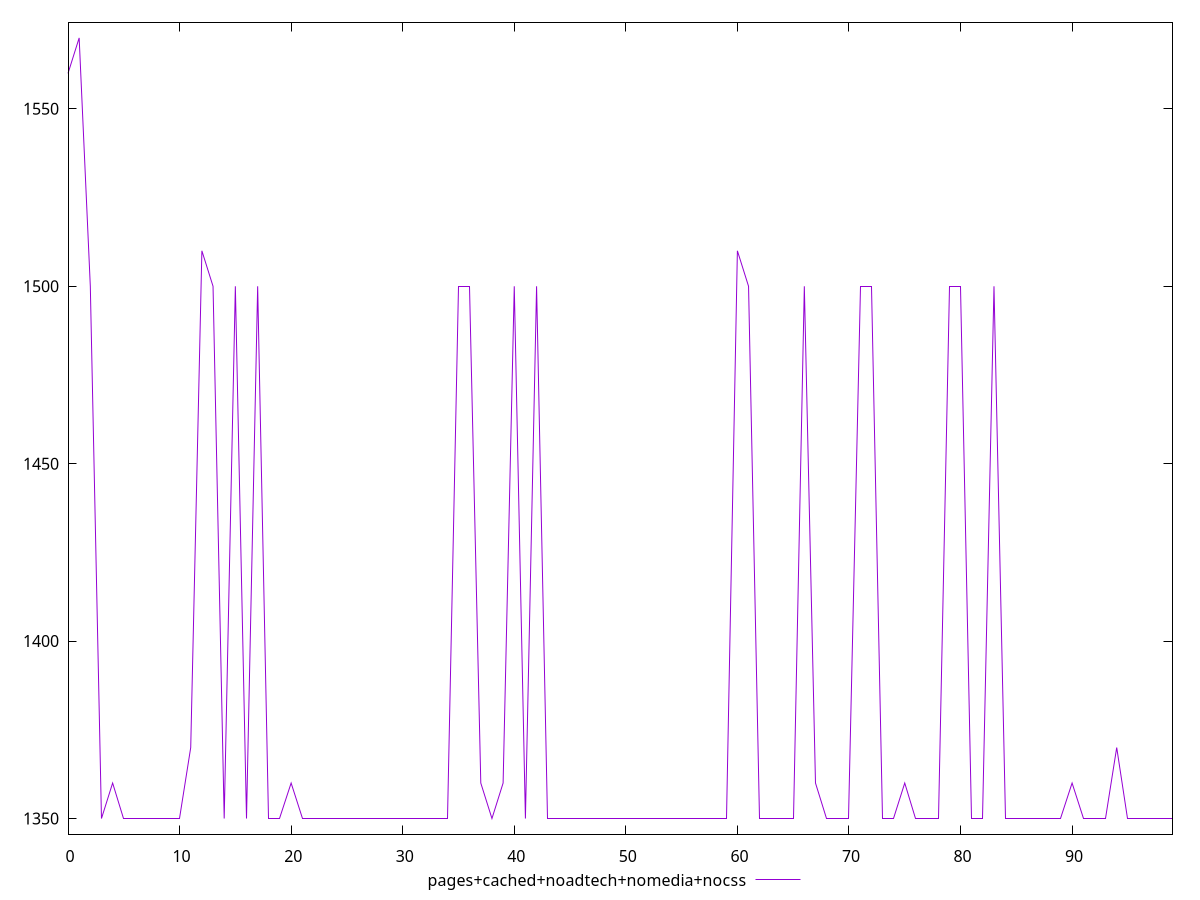 reset

$pagesCachedNoadtechNomediaNocss <<EOF
0 1560
1 1570
2 1500
3 1350
4 1360
5 1350
6 1350
7 1350
8 1350
9 1350
10 1350
11 1370
12 1510
13 1500
14 1350
15 1500
16 1350
17 1500
18 1350
19 1350
20 1360
21 1350
22 1350
23 1350
24 1350
25 1350
26 1350
27 1350
28 1350
29 1350
30 1350
31 1350
32 1350
33 1350
34 1350
35 1500
36 1500
37 1360
38 1350
39 1360
40 1500
41 1350
42 1500
43 1350
44 1350
45 1350
46 1350
47 1350
48 1350
49 1350
50 1350
51 1350
52 1350
53 1350
54 1350
55 1350
56 1350
57 1350
58 1350
59 1350
60 1510
61 1500
62 1350
63 1350
64 1350
65 1350
66 1500
67 1360
68 1350
69 1350
70 1350
71 1500
72 1500
73 1350
74 1350
75 1360
76 1350
77 1350
78 1350
79 1500
80 1500
81 1350
82 1350
83 1500
84 1350
85 1350
86 1350
87 1350
88 1350
89 1350
90 1360
91 1350
92 1350
93 1350
94 1370
95 1350
96 1350
97 1350
98 1350
99 1350
EOF

set key outside below
set xrange [0:99]
set yrange [1345.6:1574.4]
set trange [1345.6:1574.4]
set terminal svg size 640, 500 enhanced background rgb 'white'
set output "report_00019_2021-02-10T18-14-37.922Z//uses-text-compression/comparison/line/4_vs_5.svg"

plot $pagesCachedNoadtechNomediaNocss title "pages+cached+noadtech+nomedia+nocss" with line

reset
